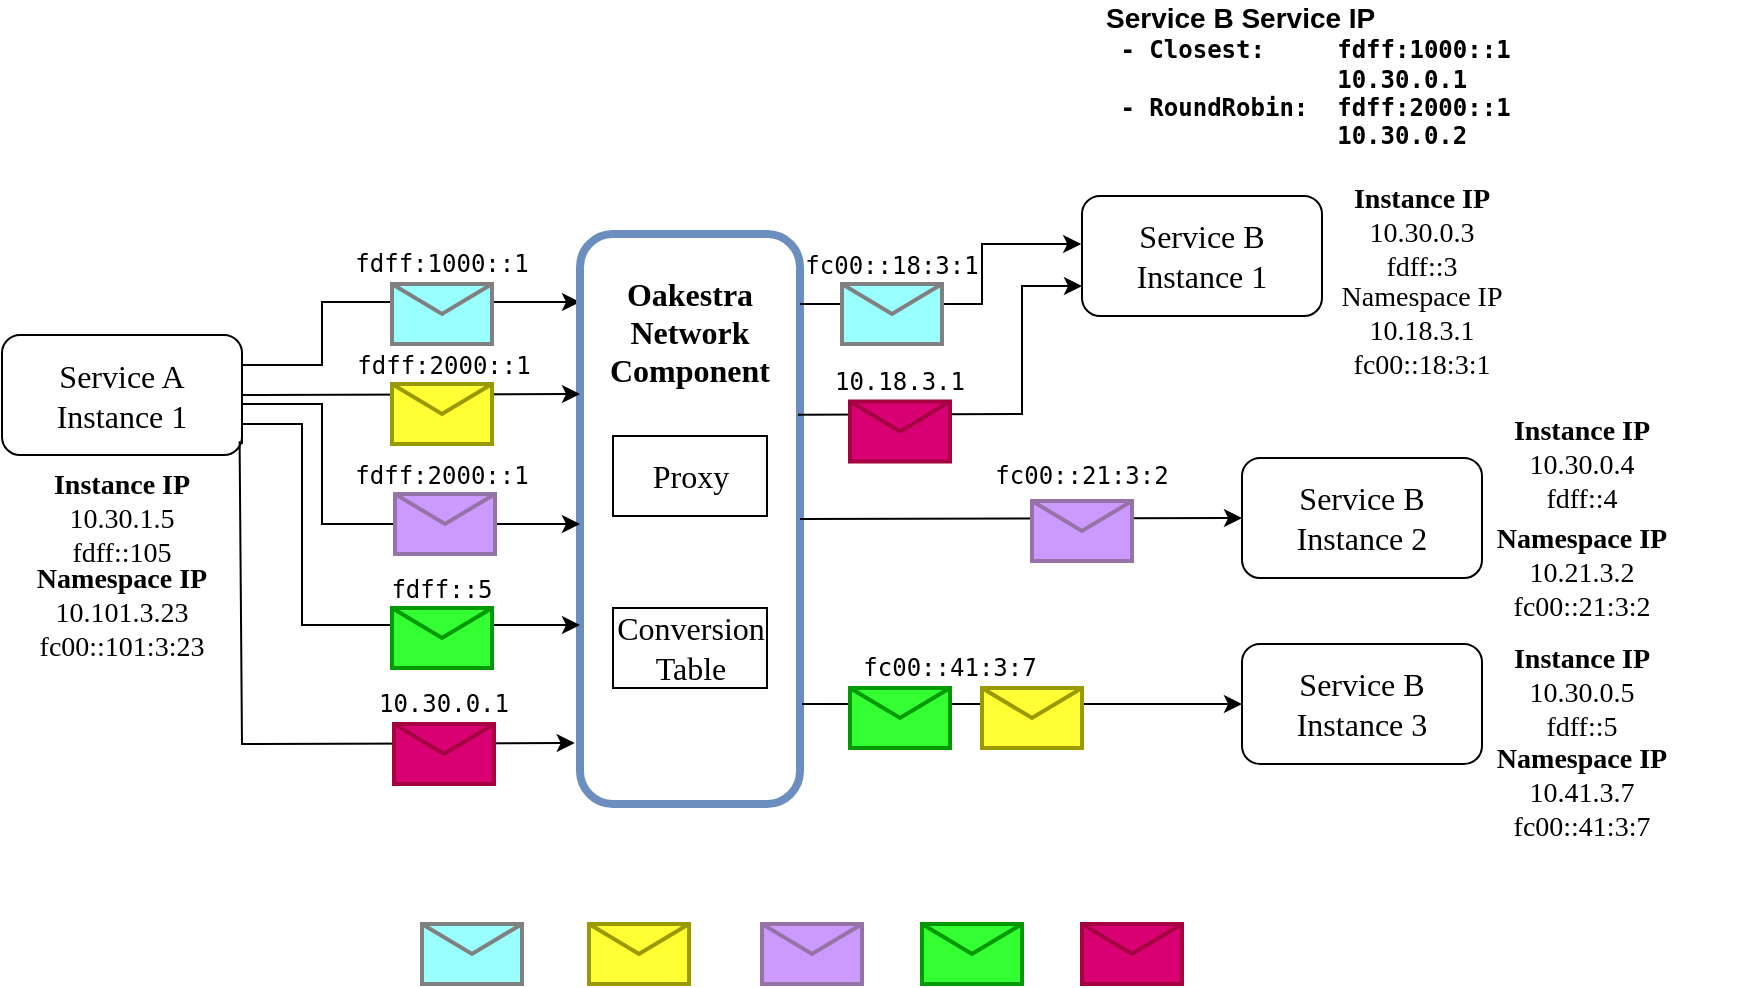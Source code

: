 <mxfile version="24.7.17">
  <diagram id="AwXDz-gKkO-rnkYzp3Pk" name="Page-1">
    <mxGraphModel dx="1570" dy="1084" grid="1" gridSize="10" guides="1" tooltips="1" connect="1" arrows="1" fold="1" page="1" pageScale="1" pageWidth="827" pageHeight="1169" math="0" shadow="0">
      <root>
        <mxCell id="0" />
        <mxCell id="1" parent="0" />
        <mxCell id="LTy3HnIw4ogLk_WO-fy5-1" value="Service A&lt;br style=&quot;font-size: 16px;&quot;&gt;Instance 1" style="rounded=1;whiteSpace=wrap;html=1;fontColor=default;fontFamily=CMU Sans Serif;fontStyle=0;fontSize=16;" parent="1" vertex="1">
          <mxGeometry x="70" y="225.5" width="120" height="60" as="geometry" />
        </mxCell>
        <mxCell id="LTy3HnIw4ogLk_WO-fy5-2" value="Service B&lt;br style=&quot;font-size: 16px;&quot;&gt;Instance 1" style="rounded=1;whiteSpace=wrap;html=1;fontColor=default;fontFamily=CMU Sans Serif;fontStyle=0;fontSize=16;" parent="1" vertex="1">
          <mxGeometry x="610" y="156" width="120" height="60" as="geometry" />
        </mxCell>
        <mxCell id="LTy3HnIw4ogLk_WO-fy5-3" value="Service&amp;nbsp;B&lt;br style=&quot;font-size: 16px;&quot;&gt;Instance 2" style="rounded=1;whiteSpace=wrap;html=1;fontColor=default;fontFamily=CMU Sans Serif;fontStyle=0;fontSize=16;" parent="1" vertex="1">
          <mxGeometry x="690" y="287" width="120" height="60" as="geometry" />
        </mxCell>
        <mxCell id="LTy3HnIw4ogLk_WO-fy5-4" value="Service&amp;nbsp;B&lt;br style=&quot;font-size: 16px;&quot;&gt;Instance 3" style="rounded=1;whiteSpace=wrap;html=1;fontColor=default;fontFamily=CMU Sans Serif;fontStyle=0;fontSize=16;" parent="1" vertex="1">
          <mxGeometry x="690" y="380" width="120" height="60" as="geometry" />
        </mxCell>
        <mxCell id="LTy3HnIw4ogLk_WO-fy5-5" value="&lt;b&gt;&lt;font style=&quot;font-size: 14px&quot;&gt;Service B Service IP&lt;/font&gt;&lt;br&gt;&lt;font face=&quot;monospace&quot;&gt;&lt;span style=&quot;white-space: pre&quot;&gt; &lt;/span&gt;- Closest:&amp;nbsp; &lt;span style=&quot;white-space: pre;&quot;&gt;&#x9;&lt;/span&gt;&lt;font&gt;&lt;font&gt;fdff:1000::1&lt;br&gt;&lt;span style=&quot;white-space: pre;&quot;&gt; &lt;/span&gt;&lt;span style=&quot;white-space: pre;&quot;&gt; &lt;/span&gt;&lt;span style=&quot;white-space: pre;&quot;&gt; &lt;/span&gt;&lt;span style=&quot;white-space: pre;&quot;&gt; &lt;/span&gt;&lt;span style=&quot;white-space: pre;&quot;&gt; &lt;span style=&quot;white-space: pre;&quot;&gt;&#x9;&lt;span style=&quot;white-space: pre;&quot;&gt;&#x9;&lt;/span&gt;&lt;/span&gt;&lt;/span&gt;10.30.0.1&lt;/font&gt;&lt;br&gt;&lt;/font&gt;&lt;span style=&quot;white-space: pre&quot;&gt; &lt;/span&gt;- RoundRobin:&lt;/font&gt;&lt;span style=&quot;white-space: pre&quot;&gt;&lt;font face=&quot;monospace&quot;&gt; &lt;span style=&quot;white-space: pre;&quot;&gt;&#x9;&lt;/span&gt;&lt;/font&gt;&lt;font&gt;&lt;font face=&quot;monospace&quot;&gt;fdff:2000::1&lt;br&gt;&lt;span style=&quot;white-space: pre;&quot;&gt; &lt;/span&gt;&lt;span style=&quot;white-space: pre;&quot;&gt; &lt;/span&gt;&lt;span style=&quot;white-space: pre;&quot;&gt; &lt;/span&gt;&lt;span style=&quot;white-space: pre;&quot;&gt; &lt;/span&gt;&lt;span style=&quot;white-space: pre;&quot;&gt; &lt;span style=&quot;white-space: pre;&quot;&gt;&#x9;&lt;/span&gt;&lt;span style=&quot;white-space: pre;&quot;&gt;&#x9;&lt;/span&gt;&lt;/span&gt;10.30.0.2&lt;/font&gt;&lt;br&gt;&lt;/font&gt;&lt;/span&gt;&lt;/b&gt;" style="text;html=1;strokeColor=none;fillColor=none;align=left;verticalAlign=middle;whiteSpace=wrap;rounded=0;fontColor=default;" parent="1" vertex="1">
          <mxGeometry x="620" y="61" width="320" height="69" as="geometry" />
        </mxCell>
        <mxCell id="LTy3HnIw4ogLk_WO-fy5-7" value="&lt;font style=&quot;font-size: 14px;&quot;&gt;Namespace IP&lt;br style=&quot;font-size: 14px;&quot;&gt;&lt;/font&gt;&lt;div style=&quot;font-size: 14px;&quot;&gt;&lt;font style=&quot;font-size: 14px;&quot;&gt;10.18.3.1&lt;br style=&quot;font-size: 14px;&quot;&gt;&lt;/font&gt;&lt;/div&gt;&lt;div style=&quot;font-size: 14px;&quot;&gt;&lt;font style=&quot;font-size: 14px;&quot;&gt;fc00::18:3:1&lt;br style=&quot;font-size: 14px;&quot;&gt;&lt;/font&gt;&lt;/div&gt;" style="text;html=1;strokeColor=none;fillColor=none;align=center;verticalAlign=middle;whiteSpace=wrap;rounded=0;fontColor=default;fontFamily=CMU Sans Serif;fontSize=14;" parent="1" vertex="1">
          <mxGeometry x="720" y="208.75" width="120" height="30" as="geometry" />
        </mxCell>
        <mxCell id="LTy3HnIw4ogLk_WO-fy5-8" value="&lt;font style=&quot;font-size: 14px;&quot;&gt;&lt;b style=&quot;font-size: 14px;&quot;&gt;Namespace IP&lt;/b&gt;&lt;br style=&quot;font-size: 14px;&quot;&gt;&lt;/font&gt;&lt;div style=&quot;font-size: 14px;&quot;&gt;&lt;font style=&quot;font-size: 14px;&quot;&gt;10.21.3.2&lt;br style=&quot;font-size: 14px;&quot;&gt;&lt;/font&gt;&lt;/div&gt;&lt;div style=&quot;font-size: 14px;&quot;&gt;&lt;font style=&quot;font-size: 14px;&quot;&gt;fc00::21:3:2&lt;br style=&quot;font-size: 14px;&quot;&gt;&lt;/font&gt;&lt;/div&gt;" style="text;html=1;strokeColor=none;fillColor=none;align=center;verticalAlign=middle;whiteSpace=wrap;rounded=0;fontColor=default;fontFamily=CMU Sans Serif;fontSize=14;" parent="1" vertex="1">
          <mxGeometry x="800" y="329.5" width="120" height="30" as="geometry" />
        </mxCell>
        <mxCell id="LTy3HnIw4ogLk_WO-fy5-9" value="&lt;font style=&quot;font-size: 14px;&quot;&gt;&lt;b style=&quot;font-size: 14px;&quot;&gt;Namespace IP&lt;/b&gt;&lt;br style=&quot;font-size: 14px;&quot;&gt;&lt;/font&gt;&lt;div style=&quot;font-size: 14px;&quot;&gt;&lt;font style=&quot;font-size: 14px;&quot;&gt;10.41.3.7&lt;br style=&quot;font-size: 14px;&quot;&gt;&lt;/font&gt;&lt;/div&gt;&lt;div style=&quot;font-size: 14px;&quot;&gt;&lt;font style=&quot;font-size: 14px;&quot;&gt;fc00::41:3:7&lt;br style=&quot;font-size: 14px;&quot;&gt;&lt;/font&gt;&lt;/div&gt;" style="text;html=1;strokeColor=none;fillColor=none;align=center;verticalAlign=middle;whiteSpace=wrap;rounded=0;fontColor=default;fontFamily=CMU Sans Serif;fontSize=14;" parent="1" vertex="1">
          <mxGeometry x="800" y="440" width="120" height="30" as="geometry" />
        </mxCell>
        <mxCell id="LTy3HnIw4ogLk_WO-fy5-10" value="" style="endArrow=classic;html=1;rounded=0;fontColor=default;edgeStyle=orthogonalEdgeStyle;exitX=1;exitY=0.25;exitDx=0;exitDy=0;" parent="1" source="LTy3HnIw4ogLk_WO-fy5-1" target="LTy3HnIw4ogLk_WO-fy5-13" edge="1">
          <mxGeometry relative="1" as="geometry">
            <mxPoint x="230" y="220" as="sourcePoint" />
            <mxPoint x="360" y="220" as="targetPoint" />
            <Array as="points">
              <mxPoint x="230" y="241" />
              <mxPoint x="230" y="209" />
            </Array>
          </mxGeometry>
        </mxCell>
        <mxCell id="LTy3HnIw4ogLk_WO-fy5-12" value="&lt;font face=&quot;monospace&quot;&gt;fdff:1000::1&lt;/font&gt;" style="text;html=1;strokeColor=none;fillColor=none;align=center;verticalAlign=middle;whiteSpace=wrap;rounded=0;fontColor=default;" parent="1" vertex="1">
          <mxGeometry x="240" y="180" width="100" height="20" as="geometry" />
        </mxCell>
        <mxCell id="LTy3HnIw4ogLk_WO-fy5-13" value="" style="rounded=1;whiteSpace=wrap;html=1;fillColor=none;strokeColor=#6c8ebf;strokeWidth=4;fontColor=default;" parent="1" vertex="1">
          <mxGeometry x="359" y="175" width="110" height="285" as="geometry" />
        </mxCell>
        <mxCell id="LTy3HnIw4ogLk_WO-fy5-14" value="" style="endArrow=classic;html=1;rounded=0;fontColor=default;edgeStyle=orthogonalEdgeStyle;entryX=-0.003;entryY=0.394;entryDx=0;entryDy=0;entryPerimeter=0;" parent="1" target="LTy3HnIw4ogLk_WO-fy5-2" edge="1">
          <mxGeometry relative="1" as="geometry">
            <mxPoint x="469" y="210" as="sourcePoint" />
            <mxPoint x="600" y="180" as="targetPoint" />
            <Array as="points">
              <mxPoint x="560" y="210" />
              <mxPoint x="560" y="180" />
              <mxPoint x="610" y="180" />
            </Array>
          </mxGeometry>
        </mxCell>
        <mxCell id="LTy3HnIw4ogLk_WO-fy5-16" value="&lt;font face=&quot;monospace&quot;&gt;fc00::18:3:1&lt;/font&gt;" style="text;html=1;strokeColor=none;fillColor=none;align=center;verticalAlign=middle;whiteSpace=wrap;rounded=0;fontColor=default;fontFamily=Lucida Console;" parent="1" vertex="1">
          <mxGeometry x="465" y="181" width="100" height="20" as="geometry" />
        </mxCell>
        <mxCell id="LTy3HnIw4ogLk_WO-fy5-17" value="" style="endArrow=classic;html=1;rounded=0;fontColor=default;exitX=1;exitY=0.5;exitDx=0;exitDy=0;" parent="1" source="LTy3HnIw4ogLk_WO-fy5-1" edge="1">
          <mxGeometry relative="1" as="geometry">
            <mxPoint x="229" y="255" as="sourcePoint" />
            <mxPoint x="359" y="255" as="targetPoint" />
          </mxGeometry>
        </mxCell>
        <mxCell id="LTy3HnIw4ogLk_WO-fy5-19" value="&lt;font&gt;&lt;font face=&quot;monospace&quot; style=&quot;&quot;&gt;fdff:2000::1&lt;/font&gt;&lt;br&gt;&lt;/font&gt;" style="text;html=1;strokeColor=none;fillColor=none;align=center;verticalAlign=middle;whiteSpace=wrap;rounded=0;fontColor=default;" parent="1" vertex="1">
          <mxGeometry x="241" y="231" width="100" height="20" as="geometry" />
        </mxCell>
        <mxCell id="LTy3HnIw4ogLk_WO-fy5-22" value="&lt;font face=&quot;monospace&quot;&gt;fdff:2000::1&lt;/font&gt;" style="text;html=1;strokeColor=none;fillColor=none;align=center;verticalAlign=middle;whiteSpace=wrap;rounded=0;fontColor=default;fontFamily=Lucida Console;" parent="1" vertex="1">
          <mxGeometry x="240" y="286" width="100" height="20" as="geometry" />
        </mxCell>
        <mxCell id="LTy3HnIw4ogLk_WO-fy5-23" value="" style="endArrow=classic;html=1;rounded=0;fontColor=default;edgeStyle=orthogonalEdgeStyle;exitX=1;exitY=0.75;exitDx=0;exitDy=0;" parent="1" source="LTy3HnIw4ogLk_WO-fy5-1" edge="1">
          <mxGeometry relative="1" as="geometry">
            <mxPoint x="229.0" y="310" as="sourcePoint" />
            <mxPoint x="359" y="320" as="targetPoint" />
            <Array as="points">
              <mxPoint x="190" y="260" />
              <mxPoint x="230" y="260" />
              <mxPoint x="230" y="320" />
              <mxPoint x="359" y="320" />
            </Array>
          </mxGeometry>
        </mxCell>
        <mxCell id="LTy3HnIw4ogLk_WO-fy5-24" value="" style="shape=message;html=1;outlineConnect=0;fillColor=#CC99FF;strokeColor=#9673a6;fillStyle=hachure;strokeWidth=2;perimeterSpacing=4;fontColor=default;" parent="LTy3HnIw4ogLk_WO-fy5-23" vertex="1">
          <mxGeometry width="50" height="30" relative="1" as="geometry">
            <mxPoint x="27" y="-15" as="offset" />
          </mxGeometry>
        </mxCell>
        <mxCell id="LTy3HnIw4ogLk_WO-fy5-37" value="&lt;font face=&quot;monospace&quot;&gt;fc00::21:3:2&lt;/font&gt;" style="text;html=1;strokeColor=none;fillColor=none;align=center;verticalAlign=middle;whiteSpace=wrap;rounded=0;fontColor=default;fontFamily=Lucida Console;" parent="1" vertex="1">
          <mxGeometry x="560" y="285.5" width="100" height="20" as="geometry" />
        </mxCell>
        <mxCell id="LTy3HnIw4ogLk_WO-fy5-39" value="" style="shape=message;html=1;outlineConnect=0;fillColor=#99FFFF;strokeColor=#808080;strokeWidth=2;fontColor=#000000;" parent="1" vertex="1">
          <mxGeometry x="279.995" y="520" width="50" height="30" as="geometry" />
        </mxCell>
        <mxCell id="LTy3HnIw4ogLk_WO-fy5-40" value="" style="shape=message;html=1;outlineConnect=0;fillColor=#FFFF33;strokeColor=#999900;fillStyle=solid;strokeWidth=2;perimeterSpacing=4;fontColor=#000000;" parent="1" vertex="1">
          <mxGeometry x="363.495" y="520" width="50" height="30" as="geometry" />
        </mxCell>
        <mxCell id="LTy3HnIw4ogLk_WO-fy5-41" value="" style="shape=message;html=1;outlineConnect=0;fillColor=#CC99FF;strokeColor=#9673a6;fillStyle=hachure;strokeWidth=2;perimeterSpacing=4;fontColor=#000000;" parent="1" vertex="1">
          <mxGeometry x="450.004" y="520" width="50" height="30" as="geometry" />
        </mxCell>
        <mxCell id="LTy3HnIw4ogLk_WO-fy5-42" value="&lt;b style=&quot;font-size: 16px;&quot;&gt;Oakestra Network Component&lt;/b&gt;" style="text;html=1;strokeColor=none;fillColor=none;align=center;verticalAlign=middle;whiteSpace=wrap;rounded=0;fillStyle=cross-hatch;fontColor=default;fontFamily=CMU Sans Serif;fontSize=16;" parent="1" vertex="1">
          <mxGeometry x="384" y="208.75" width="60" height="30" as="geometry" />
        </mxCell>
        <mxCell id="LTy3HnIw4ogLk_WO-fy5-44" value="Proxy" style="rounded=0;whiteSpace=wrap;html=1;fillStyle=cross-hatch;fontColor=default;strokeColor=default;strokeWidth=1;fillColor=none;fontFamily=CMU Sans Serif;fontStyle=0;fontSize=16;" parent="1" vertex="1">
          <mxGeometry x="375.5" y="276" width="77" height="40" as="geometry" />
        </mxCell>
        <mxCell id="LTy3HnIw4ogLk_WO-fy5-45" value="Conversion Table" style="rounded=0;whiteSpace=wrap;html=1;fillStyle=cross-hatch;fontColor=default;strokeColor=default;strokeWidth=1;fillColor=none;fontFamily=CMU Sans Serif;fontStyle=0;fontSize=16;" parent="1" vertex="1">
          <mxGeometry x="375.5" y="362" width="77" height="40" as="geometry" />
        </mxCell>
        <mxCell id="LTy3HnIw4ogLk_WO-fy5-47" value="&lt;font style=&quot;font-size: 14px;&quot;&gt;&lt;b style=&quot;font-size: 14px;&quot;&gt;Instance IP&lt;/b&gt;&lt;br style=&quot;font-size: 14px;&quot;&gt;&lt;/font&gt;&lt;div style=&quot;font-size: 14px;&quot;&gt;&lt;font style=&quot;font-size: 14px;&quot;&gt;10.30.0.3&lt;/font&gt;&lt;/div&gt;&lt;div style=&quot;font-size: 14px;&quot;&gt;&lt;font style=&quot;font-size: 14px;&quot;&gt;fdff::3&lt;br style=&quot;font-size: 14px;&quot;&gt;&lt;/font&gt;&lt;/div&gt;" style="text;html=1;strokeColor=none;fillColor=none;align=center;verticalAlign=middle;whiteSpace=wrap;rounded=0;fontColor=default;fontFamily=CMU Sans Serif;fontSize=14;" parent="1" vertex="1">
          <mxGeometry x="720" y="160" width="120" height="30" as="geometry" />
        </mxCell>
        <mxCell id="LTy3HnIw4ogLk_WO-fy5-48" value="&lt;font style=&quot;font-size: 14px;&quot;&gt;&lt;b style=&quot;font-size: 14px;&quot;&gt;Instance IP&lt;br style=&quot;font-size: 14px;&quot;&gt;&lt;/b&gt;&lt;/font&gt;&lt;div style=&quot;font-size: 14px;&quot;&gt;&lt;font style=&quot;font-size: 14px;&quot;&gt;10.30.0.4&lt;br style=&quot;font-size: 14px;&quot;&gt;&lt;/font&gt;&lt;/div&gt;&lt;div style=&quot;font-size: 14px;&quot;&gt;&lt;font style=&quot;font-size: 14px;&quot;&gt;fdff::4&lt;br style=&quot;font-size: 14px;&quot;&gt;&lt;/font&gt;&lt;/div&gt;" style="text;html=1;strokeColor=none;fillColor=none;align=center;verticalAlign=middle;whiteSpace=wrap;rounded=0;fontColor=default;fontFamily=CMU Sans Serif;fontSize=14;" parent="1" vertex="1">
          <mxGeometry x="800" y="275.5" width="120" height="30" as="geometry" />
        </mxCell>
        <mxCell id="LTy3HnIw4ogLk_WO-fy5-49" value="&lt;div style=&quot;font-size: 14px;&quot;&gt;&lt;font style=&quot;font-size: 14px;&quot;&gt;&lt;b style=&quot;font-size: 14px;&quot;&gt;Instance IP&lt;/b&gt;&lt;/font&gt;&lt;/div&gt;&lt;div style=&quot;font-size: 14px;&quot;&gt;&lt;font style=&quot;font-size: 14px;&quot;&gt;10.30.0.5&lt;b style=&quot;font-size: 14px;&quot;&gt;&lt;br style=&quot;font-size: 14px;&quot;&gt;&lt;/b&gt;&lt;/font&gt;&lt;/div&gt;&lt;font style=&quot;font-size: 14px;&quot;&gt;fdff::5&lt;br style=&quot;font-size: 14px;&quot;&gt;&lt;/font&gt;" style="text;html=1;strokeColor=none;fillColor=none;align=center;verticalAlign=middle;whiteSpace=wrap;rounded=0;fontColor=default;fontFamily=CMU Sans Serif;fontSize=14;" parent="1" vertex="1">
          <mxGeometry x="800" y="390" width="120" height="30" as="geometry" />
        </mxCell>
        <mxCell id="LTy3HnIw4ogLk_WO-fy5-50" value="&lt;font style=&quot;font-size: 14px;&quot;&gt;&lt;b style=&quot;font-size: 14px;&quot;&gt;Instance IP&lt;br style=&quot;font-size: 14px;&quot;&gt;&lt;/b&gt;&lt;/font&gt;&lt;div style=&quot;font-size: 14px;&quot;&gt;&lt;font style=&quot;font-size: 14px;&quot;&gt;10.30.1.5&lt;br style=&quot;font-size: 14px;&quot;&gt;&lt;/font&gt;&lt;/div&gt;&lt;div style=&quot;font-size: 14px;&quot;&gt;&lt;font style=&quot;font-size: 14px;&quot;&gt;fdff::105&lt;br style=&quot;font-size: 14px;&quot;&gt;&lt;/font&gt;&lt;/div&gt;" style="text;html=1;strokeColor=none;fillColor=none;align=center;verticalAlign=middle;whiteSpace=wrap;rounded=0;fontColor=default;fontFamily=CMU Sans Serif;fontSize=14;" parent="1" vertex="1">
          <mxGeometry x="70" y="295.25" width="120" height="44.5" as="geometry" />
        </mxCell>
        <mxCell id="LTy3HnIw4ogLk_WO-fy5-51" value="&lt;font style=&quot;font-size: 14px;&quot;&gt;&lt;b style=&quot;font-size: 14px;&quot;&gt;Namespace IP&lt;/b&gt;&lt;br style=&quot;font-size: 14px;&quot;&gt;&lt;/font&gt;&lt;div style=&quot;font-size: 14px;&quot;&gt;&lt;font style=&quot;font-size: 14px;&quot;&gt;10.101.3.23&lt;br style=&quot;font-size: 14px;&quot;&gt;&lt;/font&gt;&lt;/div&gt;&lt;div style=&quot;font-size: 14px;&quot;&gt;&lt;font style=&quot;font-size: 14px;&quot;&gt;fc00::101:3:23&lt;br style=&quot;font-size: 14px;&quot;&gt;&lt;/font&gt;&lt;/div&gt;" style="text;html=1;strokeColor=none;fillColor=none;align=center;verticalAlign=middle;whiteSpace=wrap;rounded=0;fontColor=default;fontFamily=CMU Sans Serif;fontSize=14;" parent="1" vertex="1">
          <mxGeometry x="70" y="350" width="120" height="30" as="geometry" />
        </mxCell>
        <mxCell id="LTy3HnIw4ogLk_WO-fy5-53" value="" style="endArrow=classic;html=1;rounded=0;fontColor=default;edgeStyle=orthogonalEdgeStyle;" parent="1" edge="1">
          <mxGeometry relative="1" as="geometry">
            <mxPoint x="190" y="280" as="sourcePoint" />
            <mxPoint x="359" y="370.5" as="targetPoint" />
            <Array as="points">
              <mxPoint x="190" y="270" />
              <mxPoint x="220" y="270" />
              <mxPoint x="220" y="370" />
            </Array>
          </mxGeometry>
        </mxCell>
        <mxCell id="LTy3HnIw4ogLk_WO-fy5-54" value="" style="shape=message;html=1;outlineConnect=0;fillColor=#33FF33;strokeColor=#009900;fillStyle=hachure;strokeWidth=2;perimeterSpacing=4;fontColor=default;" parent="LTy3HnIw4ogLk_WO-fy5-53" vertex="1">
          <mxGeometry width="50" height="30" relative="1" as="geometry">
            <mxPoint x="45" y="-8" as="offset" />
          </mxGeometry>
        </mxCell>
        <mxCell id="LTy3HnIw4ogLk_WO-fy5-55" value="" style="shape=message;html=1;outlineConnect=0;fillColor=#33FF33;strokeColor=#009900;fillStyle=hachure;strokeWidth=2;perimeterSpacing=4;fontColor=#000000;" parent="1" vertex="1">
          <mxGeometry x="530.0" y="520.0" width="50" height="30" as="geometry" />
        </mxCell>
        <mxCell id="LTy3HnIw4ogLk_WO-fy5-56" value="&lt;font face=&quot;monospace&quot;&gt;fdff::5&lt;/font&gt;" style="text;html=1;strokeColor=none;fillColor=none;align=center;verticalAlign=middle;whiteSpace=wrap;rounded=0;fontColor=default;fontFamily=Lucida Console;" parent="1" vertex="1">
          <mxGeometry x="240" y="343" width="100" height="20" as="geometry" />
        </mxCell>
        <mxCell id="uWR8DlNDWXulXPNZJf9a-3" value="" style="endArrow=classic;html=1;rounded=0;exitX=0.99;exitY=0.886;exitDx=0;exitDy=0;entryX=-0.024;entryY=0.893;entryDx=0;entryDy=0;entryPerimeter=0;exitPerimeter=0;fontColor=default;" parent="1" source="LTy3HnIw4ogLk_WO-fy5-1" target="LTy3HnIw4ogLk_WO-fy5-13" edge="1">
          <mxGeometry width="50" height="50" relative="1" as="geometry">
            <mxPoint x="530" y="410" as="sourcePoint" />
            <mxPoint x="580" y="360" as="targetPoint" />
            <Array as="points">
              <mxPoint x="190" y="430" />
            </Array>
          </mxGeometry>
        </mxCell>
        <mxCell id="uWR8DlNDWXulXPNZJf9a-6" value="&lt;font face=&quot;monospace&quot;&gt;10.30.0.1&lt;/font&gt;" style="text;html=1;strokeColor=none;fillColor=none;align=center;verticalAlign=middle;whiteSpace=wrap;rounded=0;fontColor=default;fontFamily=Lucida Console;" parent="1" vertex="1">
          <mxGeometry x="241" y="400" width="100" height="20" as="geometry" />
        </mxCell>
        <mxCell id="uWR8DlNDWXulXPNZJf9a-10" value="" style="shape=message;html=1;outlineConnect=0;fillColor=#d80073;strokeColor=#A50040;fillStyle=solid;strokeWidth=2;perimeterSpacing=4;fontColor=#000000;shadow=0;" parent="1" vertex="1">
          <mxGeometry x="609.995" y="520" width="50" height="30" as="geometry" />
        </mxCell>
        <mxCell id="uWR8DlNDWXulXPNZJf9a-13" value="&lt;font face=&quot;monospace&quot;&gt;fc00::41:3:7&lt;/font&gt;" style="text;html=1;strokeColor=none;fillColor=none;align=center;verticalAlign=middle;whiteSpace=wrap;rounded=0;fontColor=default;fontFamily=Lucida Console;" parent="1" vertex="1">
          <mxGeometry x="494" y="382" width="100" height="20" as="geometry" />
        </mxCell>
        <mxCell id="uWR8DlNDWXulXPNZJf9a-15" value="" style="endArrow=classic;html=1;rounded=0;entryX=0;entryY=0.5;entryDx=0;entryDy=0;fontColor=default;" parent="1" target="LTy3HnIw4ogLk_WO-fy5-4" edge="1">
          <mxGeometry width="50" height="50" relative="1" as="geometry">
            <mxPoint x="470" y="410" as="sourcePoint" />
            <mxPoint x="580" y="360" as="targetPoint" />
          </mxGeometry>
        </mxCell>
        <mxCell id="uWR8DlNDWXulXPNZJf9a-16" value="" style="endArrow=classic;html=1;rounded=0;entryX=0;entryY=0.5;entryDx=0;entryDy=0;exitX=1;exitY=0.5;exitDx=0;exitDy=0;fontColor=default;" parent="1" source="LTy3HnIw4ogLk_WO-fy5-13" target="LTy3HnIw4ogLk_WO-fy5-3" edge="1">
          <mxGeometry width="50" height="50" relative="1" as="geometry">
            <mxPoint x="530" y="410" as="sourcePoint" />
            <mxPoint x="580" y="360" as="targetPoint" />
          </mxGeometry>
        </mxCell>
        <mxCell id="uWR8DlNDWXulXPNZJf9a-18" value="" style="endArrow=classic;html=1;rounded=0;exitX=0.991;exitY=0.317;exitDx=0;exitDy=0;entryX=0;entryY=0.75;entryDx=0;entryDy=0;exitPerimeter=0;fontColor=default;" parent="1" source="LTy3HnIw4ogLk_WO-fy5-13" target="LTy3HnIw4ogLk_WO-fy5-2" edge="1">
          <mxGeometry width="50" height="50" relative="1" as="geometry">
            <mxPoint x="530" y="410" as="sourcePoint" />
            <mxPoint x="580" y="360" as="targetPoint" />
            <Array as="points">
              <mxPoint x="580" y="265" />
              <mxPoint x="580" y="201" />
            </Array>
          </mxGeometry>
        </mxCell>
        <mxCell id="uWR8DlNDWXulXPNZJf9a-19" value="&lt;font face=&quot;monospace&quot;&gt;10.18.3.1&lt;/font&gt;" style="text;html=1;strokeColor=none;fillColor=none;align=center;verticalAlign=middle;whiteSpace=wrap;rounded=0;fontColor=default;fontFamily=Lucida Console;" parent="1" vertex="1">
          <mxGeometry x="469" y="238.75" width="100" height="20" as="geometry" />
        </mxCell>
        <mxCell id="LTy3HnIw4ogLk_WO-fy5-35" value="" style="shape=message;html=1;outlineConnect=0;fillColor=#CC99FF;strokeColor=#9673a6;fillStyle=hachure;strokeWidth=2;perimeterSpacing=4;fontColor=default;" parent="1" vertex="1">
          <mxGeometry x="584.995" y="308.5" width="50" height="30" as="geometry" />
        </mxCell>
        <mxCell id="LTy3HnIw4ogLk_WO-fy5-31" value="" style="shape=message;html=1;outlineConnect=0;fillColor=#99FFFF;strokeColor=#808080;strokeWidth=2;fontColor=default;" parent="1" vertex="1">
          <mxGeometry x="264.995" y="200" width="50" height="30" as="geometry" />
        </mxCell>
        <mxCell id="LTy3HnIw4ogLk_WO-fy5-32" value="" style="shape=message;html=1;outlineConnect=0;fillColor=#FFFF33;strokeColor=#999900;fillStyle=solid;strokeWidth=2;perimeterSpacing=4;fontColor=default;" parent="1" vertex="1">
          <mxGeometry x="264.995" y="250" width="50" height="30" as="geometry" />
        </mxCell>
        <mxCell id="LTy3HnIw4ogLk_WO-fy5-33" value="" style="shape=message;html=1;outlineConnect=0;fillColor=#99FFFF;strokeColor=#808080;strokeWidth=2;fontColor=default;" parent="1" vertex="1">
          <mxGeometry x="489.995" y="200" width="50" height="30" as="geometry" />
        </mxCell>
        <mxCell id="LTy3HnIw4ogLk_WO-fy5-34" value="" style="shape=message;html=1;outlineConnect=0;fillColor=#FFFF33;strokeColor=#999900;fillStyle=solid;strokeWidth=2;perimeterSpacing=4;fontColor=default;" parent="1" vertex="1">
          <mxGeometry x="559.995" y="402" width="50" height="30" as="geometry" />
        </mxCell>
        <mxCell id="uWR8DlNDWXulXPNZJf9a-5" value="" style="shape=message;html=1;outlineConnect=0;fillColor=#d80073;strokeColor=#A50040;fillStyle=solid;strokeWidth=2;perimeterSpacing=4;fontColor=default;" parent="1" vertex="1">
          <mxGeometry x="265.995" y="420" width="50" height="30" as="geometry" />
        </mxCell>
        <mxCell id="LTy3HnIw4ogLk_WO-fy5-61" value="" style="shape=message;html=1;outlineConnect=0;fillColor=#33FF33;strokeColor=#009900;fillStyle=hachure;strokeWidth=2;perimeterSpacing=4;fontColor=default;" parent="1" vertex="1">
          <mxGeometry x="494.0" y="402.0" width="50" height="30" as="geometry" />
        </mxCell>
        <mxCell id="uWR8DlNDWXulXPNZJf9a-17" value="" style="shape=message;html=1;outlineConnect=0;fillColor=#d80073;strokeColor=#A50040;fillStyle=solid;strokeWidth=2;perimeterSpacing=4;fontColor=default;" parent="1" vertex="1">
          <mxGeometry x="494" y="258.75" width="50" height="30" as="geometry" />
        </mxCell>
      </root>
    </mxGraphModel>
  </diagram>
</mxfile>
